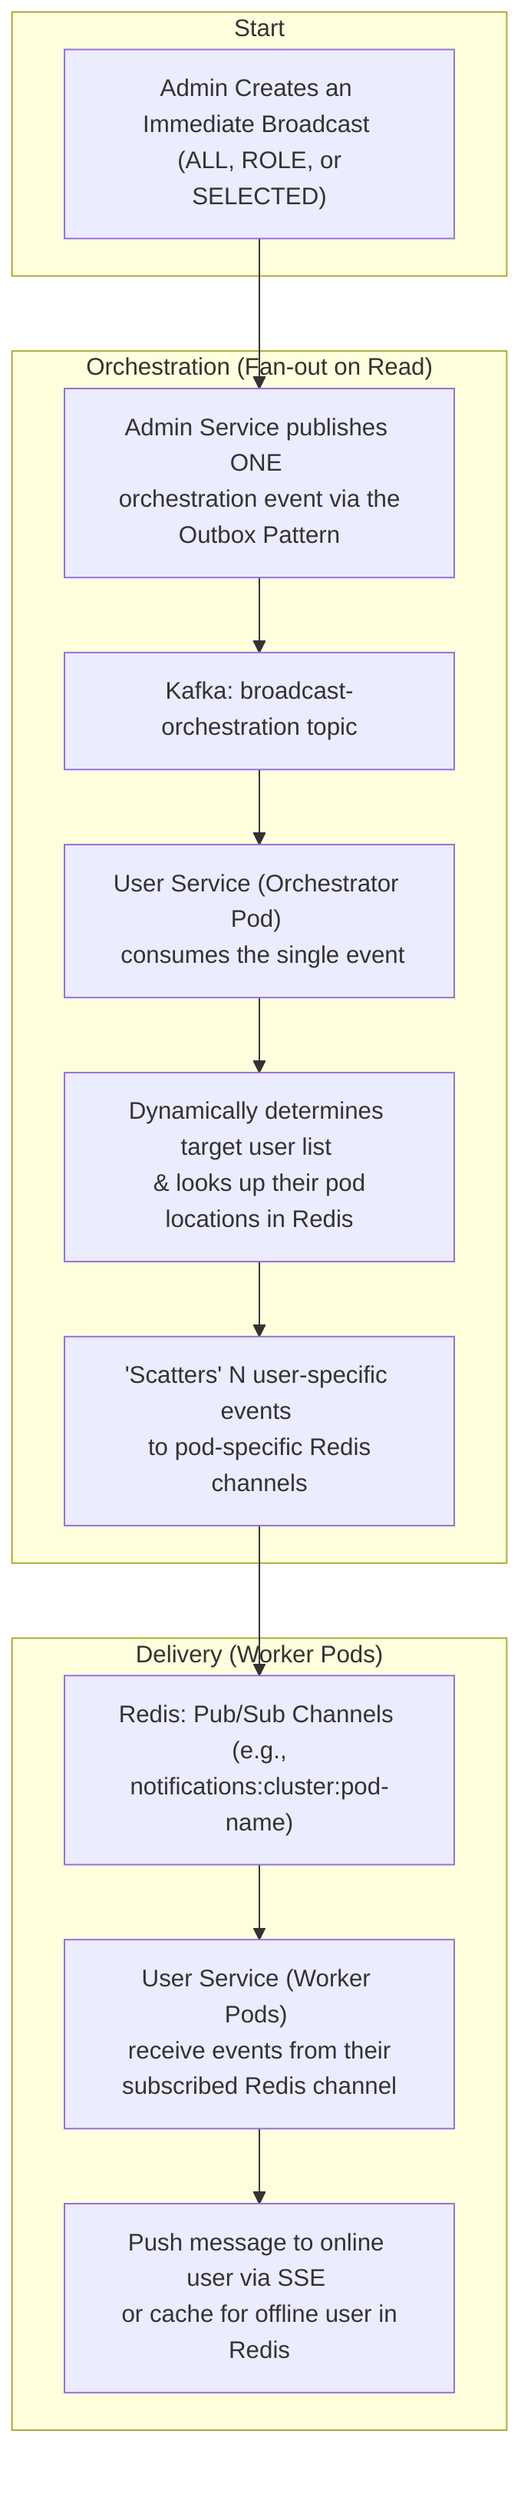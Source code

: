 graph TD
    subgraph "Start"
        A["Admin Creates an Immediate Broadcast <br/> (ALL, ROLE, or SELECTED)"]
    end

    A --> C[Admin Service publishes ONE <br/> orchestration event via the Outbox Pattern];
    subgraph "Orchestration (Fan-out on Read)"
        C --> D[Kafka: broadcast-orchestration topic];
        D --> E["User Service (Orchestrator Pod) <br/> consumes the single event"];
        E --> F["Dynamically determines target user list <br/> & looks up their pod locations in Redis"];
        F --> G["'Scatters' N user-specific events <br/> to pod-specific Redis channels"];
    end
    
    subgraph "Delivery (Worker Pods)"
        G --> J["Redis: Pub/Sub Channels <br/> (e.g., notifications:cluster:pod-name)"];
        J --> K["User Service (Worker Pods) <br/> receive events from their subscribed Redis channel"];
        K --> L[Push message to online user via SSE <br/> or cache for offline user in Redis];
    end